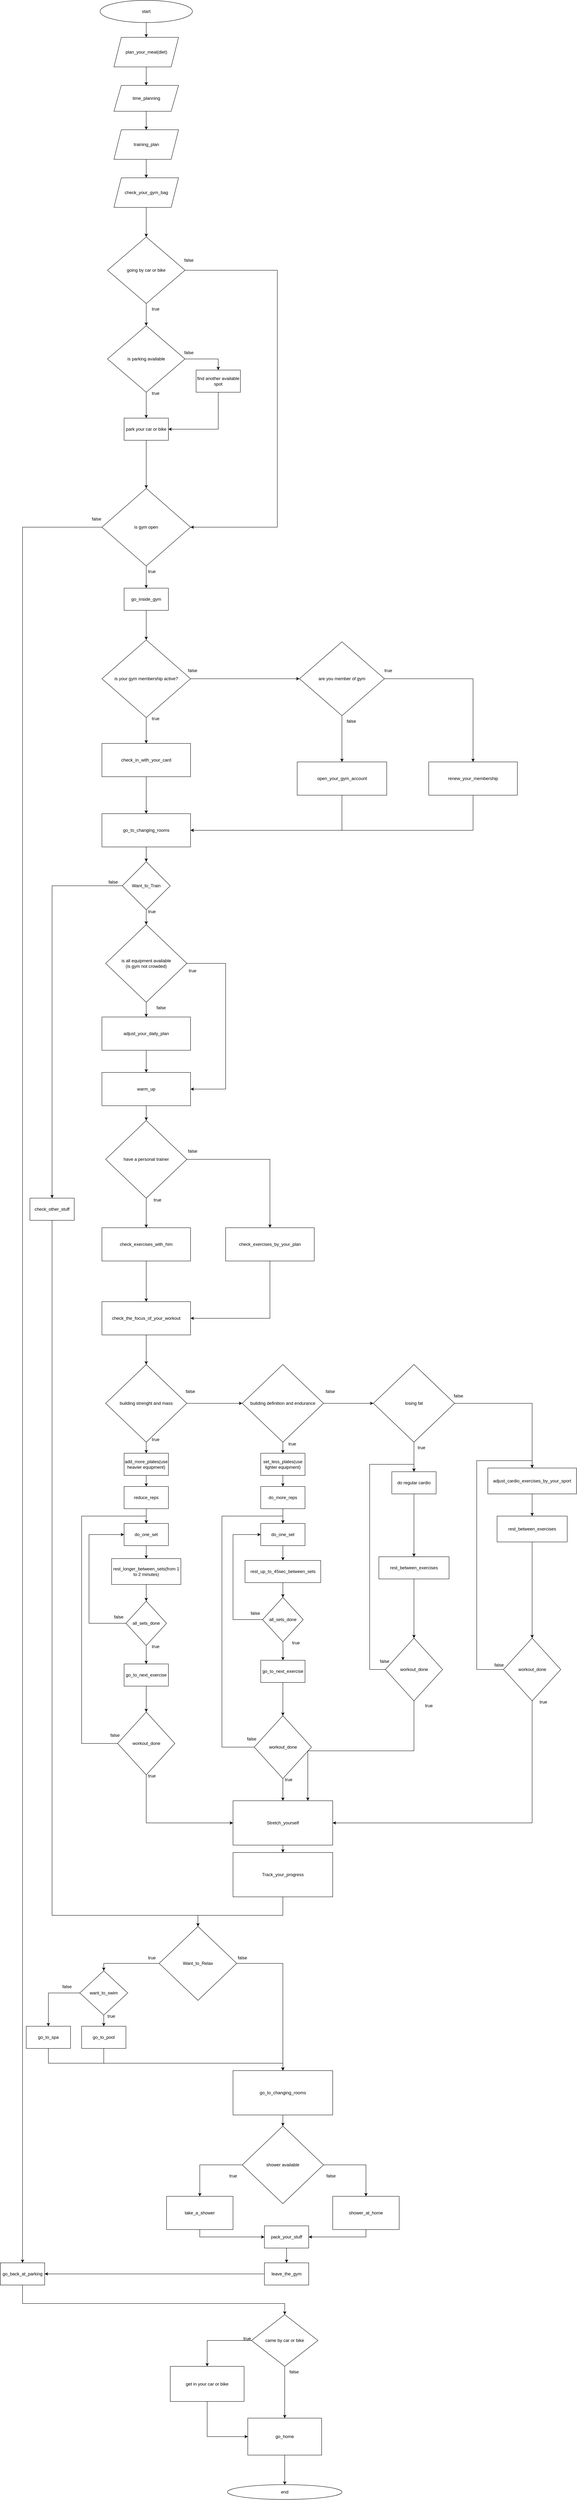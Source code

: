 <mxfile version="24.8.4">
  <diagram name="GymAlgorithm" id="iH_eiAmzJS05d1HTqWD9">
    <mxGraphModel dx="3035" dy="2665" grid="1" gridSize="10" guides="1" tooltips="1" connect="1" arrows="1" fold="1" page="1" pageScale="1" pageWidth="850" pageHeight="1100" math="0" shadow="0">
      <root>
        <mxCell id="0" />
        <mxCell id="1" parent="0" />
        <mxCell id="GHagOKjYUtkc3AqEy7cA-47" style="edgeStyle=orthogonalEdgeStyle;rounded=0;orthogonalLoop=1;jettySize=auto;html=1;exitX=0.5;exitY=1;exitDx=0;exitDy=0;entryX=0.5;entryY=0;entryDx=0;entryDy=0;" parent="1" source="GHagOKjYUtkc3AqEy7cA-1" target="GHagOKjYUtkc3AqEy7cA-21" edge="1">
          <mxGeometry relative="1" as="geometry" />
        </mxCell>
        <mxCell id="GHagOKjYUtkc3AqEy7cA-1" value="start" style="ellipse;whiteSpace=wrap;html=1;" parent="1" vertex="1">
          <mxGeometry x="330" y="-260" width="250" height="60" as="geometry" />
        </mxCell>
        <mxCell id="GHagOKjYUtkc3AqEy7cA-45" style="edgeStyle=orthogonalEdgeStyle;rounded=0;orthogonalLoop=1;jettySize=auto;html=1;exitX=0.5;exitY=1;exitDx=0;exitDy=0;entryX=0.5;entryY=0;entryDx=0;entryDy=0;" parent="1" source="GHagOKjYUtkc3AqEy7cA-2" target="GHagOKjYUtkc3AqEy7cA-4" edge="1">
          <mxGeometry relative="1" as="geometry" />
        </mxCell>
        <mxCell id="GHagOKjYUtkc3AqEy7cA-2" value="time_planning" style="shape=parallelogram;perimeter=parallelogramPerimeter;whiteSpace=wrap;html=1;fixedSize=1;" parent="1" vertex="1">
          <mxGeometry x="367.5" y="-30" width="175" height="70" as="geometry" />
        </mxCell>
        <mxCell id="GHagOKjYUtkc3AqEy7cA-44" style="edgeStyle=orthogonalEdgeStyle;rounded=0;orthogonalLoop=1;jettySize=auto;html=1;exitX=0.5;exitY=1;exitDx=0;exitDy=0;entryX=0.5;entryY=0;entryDx=0;entryDy=0;" parent="1" source="GHagOKjYUtkc3AqEy7cA-4" target="GHagOKjYUtkc3AqEy7cA-38" edge="1">
          <mxGeometry relative="1" as="geometry" />
        </mxCell>
        <mxCell id="GHagOKjYUtkc3AqEy7cA-4" value="training_plan" style="shape=parallelogram;perimeter=parallelogramPerimeter;whiteSpace=wrap;html=1;fixedSize=1;" parent="1" vertex="1">
          <mxGeometry x="367.5" y="90" width="175" height="80" as="geometry" />
        </mxCell>
        <mxCell id="GHagOKjYUtkc3AqEy7cA-10" style="edgeStyle=orthogonalEdgeStyle;rounded=0;orthogonalLoop=1;jettySize=auto;html=1;exitX=0.5;exitY=1;exitDx=0;exitDy=0;" parent="1" source="GHagOKjYUtkc3AqEy7cA-6" target="GHagOKjYUtkc3AqEy7cA-9" edge="1">
          <mxGeometry relative="1" as="geometry" />
        </mxCell>
        <mxCell id="8LZPmiog8IMTWN9O9_aV-22" style="edgeStyle=orthogonalEdgeStyle;rounded=0;orthogonalLoop=1;jettySize=auto;html=1;exitX=1;exitY=0.5;exitDx=0;exitDy=0;entryX=1;entryY=0.5;entryDx=0;entryDy=0;" edge="1" parent="1" source="GHagOKjYUtkc3AqEy7cA-6" target="GHagOKjYUtkc3AqEy7cA-48">
          <mxGeometry relative="1" as="geometry">
            <Array as="points">
              <mxPoint x="810" y="470" />
              <mxPoint x="810" y="1165" />
            </Array>
          </mxGeometry>
        </mxCell>
        <mxCell id="GHagOKjYUtkc3AqEy7cA-6" value="going by car or bike" style="rhombus;whiteSpace=wrap;html=1;" parent="1" vertex="1">
          <mxGeometry x="350" y="380" width="210" height="180" as="geometry" />
        </mxCell>
        <mxCell id="GHagOKjYUtkc3AqEy7cA-24" style="edgeStyle=orthogonalEdgeStyle;rounded=0;orthogonalLoop=1;jettySize=auto;html=1;exitX=1;exitY=0.5;exitDx=0;exitDy=0;entryX=0.5;entryY=0;entryDx=0;entryDy=0;" parent="1" source="GHagOKjYUtkc3AqEy7cA-9" target="GHagOKjYUtkc3AqEy7cA-13" edge="1">
          <mxGeometry relative="1" as="geometry" />
        </mxCell>
        <mxCell id="GHagOKjYUtkc3AqEy7cA-26" style="edgeStyle=orthogonalEdgeStyle;rounded=0;orthogonalLoop=1;jettySize=auto;html=1;exitX=0.5;exitY=1;exitDx=0;exitDy=0;entryX=0.5;entryY=0;entryDx=0;entryDy=0;" parent="1" source="GHagOKjYUtkc3AqEy7cA-9" target="GHagOKjYUtkc3AqEy7cA-12" edge="1">
          <mxGeometry relative="1" as="geometry" />
        </mxCell>
        <mxCell id="GHagOKjYUtkc3AqEy7cA-9" value="is parking available" style="rhombus;whiteSpace=wrap;html=1;" parent="1" vertex="1">
          <mxGeometry x="350" y="620" width="210" height="180" as="geometry" />
        </mxCell>
        <mxCell id="GHagOKjYUtkc3AqEy7cA-11" value="true" style="text;html=1;align=center;verticalAlign=middle;resizable=0;points=[];autosize=1;strokeColor=none;fillColor=none;" parent="1" vertex="1">
          <mxGeometry x="460" y="560" width="40" height="30" as="geometry" />
        </mxCell>
        <mxCell id="GHagOKjYUtkc3AqEy7cA-49" style="edgeStyle=orthogonalEdgeStyle;rounded=0;orthogonalLoop=1;jettySize=auto;html=1;exitX=0.5;exitY=1;exitDx=0;exitDy=0;entryX=0.5;entryY=0;entryDx=0;entryDy=0;" parent="1" source="GHagOKjYUtkc3AqEy7cA-12" target="GHagOKjYUtkc3AqEy7cA-48" edge="1">
          <mxGeometry relative="1" as="geometry" />
        </mxCell>
        <mxCell id="GHagOKjYUtkc3AqEy7cA-12" value="park your car or bike" style="rounded=0;whiteSpace=wrap;html=1;" parent="1" vertex="1">
          <mxGeometry x="395" y="870" width="120" height="60" as="geometry" />
        </mxCell>
        <mxCell id="GHagOKjYUtkc3AqEy7cA-27" style="edgeStyle=orthogonalEdgeStyle;rounded=0;orthogonalLoop=1;jettySize=auto;html=1;exitX=0.5;exitY=1;exitDx=0;exitDy=0;entryX=1;entryY=0.5;entryDx=0;entryDy=0;" parent="1" source="GHagOKjYUtkc3AqEy7cA-13" target="GHagOKjYUtkc3AqEy7cA-12" edge="1">
          <mxGeometry relative="1" as="geometry" />
        </mxCell>
        <mxCell id="GHagOKjYUtkc3AqEy7cA-13" value="find another available spot" style="rounded=0;whiteSpace=wrap;html=1;" parent="1" vertex="1">
          <mxGeometry x="590" y="740" width="120" height="60" as="geometry" />
        </mxCell>
        <mxCell id="GHagOKjYUtkc3AqEy7cA-20" value="false" style="text;html=1;align=center;verticalAlign=middle;resizable=0;points=[];autosize=1;strokeColor=none;fillColor=none;" parent="1" vertex="1">
          <mxGeometry x="545" y="428" width="50" height="30" as="geometry" />
        </mxCell>
        <mxCell id="GHagOKjYUtkc3AqEy7cA-46" style="edgeStyle=orthogonalEdgeStyle;rounded=0;orthogonalLoop=1;jettySize=auto;html=1;exitX=0.5;exitY=1;exitDx=0;exitDy=0;entryX=0.5;entryY=0;entryDx=0;entryDy=0;" parent="1" source="GHagOKjYUtkc3AqEy7cA-21" target="GHagOKjYUtkc3AqEy7cA-2" edge="1">
          <mxGeometry relative="1" as="geometry" />
        </mxCell>
        <mxCell id="GHagOKjYUtkc3AqEy7cA-21" value="plan_your_meal(diet)" style="shape=parallelogram;perimeter=parallelogramPerimeter;whiteSpace=wrap;html=1;fixedSize=1;" parent="1" vertex="1">
          <mxGeometry x="367.5" y="-160" width="175" height="80" as="geometry" />
        </mxCell>
        <mxCell id="GHagOKjYUtkc3AqEy7cA-28" value="true" style="text;html=1;align=center;verticalAlign=middle;resizable=0;points=[];autosize=1;strokeColor=none;fillColor=none;" parent="1" vertex="1">
          <mxGeometry x="460" y="788" width="40" height="30" as="geometry" />
        </mxCell>
        <mxCell id="GHagOKjYUtkc3AqEy7cA-29" value="false" style="text;html=1;align=center;verticalAlign=middle;resizable=0;points=[];autosize=1;strokeColor=none;fillColor=none;" parent="1" vertex="1">
          <mxGeometry x="545" y="678" width="50" height="30" as="geometry" />
        </mxCell>
        <mxCell id="GHagOKjYUtkc3AqEy7cA-43" style="edgeStyle=orthogonalEdgeStyle;rounded=0;orthogonalLoop=1;jettySize=auto;html=1;exitX=0.5;exitY=1;exitDx=0;exitDy=0;entryX=0.5;entryY=0;entryDx=0;entryDy=0;" parent="1" source="GHagOKjYUtkc3AqEy7cA-38" target="GHagOKjYUtkc3AqEy7cA-6" edge="1">
          <mxGeometry relative="1" as="geometry" />
        </mxCell>
        <mxCell id="GHagOKjYUtkc3AqEy7cA-38" value="check_your_gym_bag" style="shape=parallelogram;perimeter=parallelogramPerimeter;whiteSpace=wrap;html=1;fixedSize=1;" parent="1" vertex="1">
          <mxGeometry x="367.5" y="220" width="175" height="80" as="geometry" />
        </mxCell>
        <mxCell id="GHagOKjYUtkc3AqEy7cA-58" style="edgeStyle=orthogonalEdgeStyle;rounded=0;orthogonalLoop=1;jettySize=auto;html=1;exitX=0.5;exitY=1;exitDx=0;exitDy=0;entryX=0.5;entryY=0;entryDx=0;entryDy=0;" parent="1" source="GHagOKjYUtkc3AqEy7cA-48" target="GHagOKjYUtkc3AqEy7cA-57" edge="1">
          <mxGeometry relative="1" as="geometry" />
        </mxCell>
        <mxCell id="8LZPmiog8IMTWN9O9_aV-23" style="edgeStyle=orthogonalEdgeStyle;rounded=0;orthogonalLoop=1;jettySize=auto;html=1;exitX=0;exitY=0.5;exitDx=0;exitDy=0;entryX=0.5;entryY=0;entryDx=0;entryDy=0;" edge="1" parent="1" source="GHagOKjYUtkc3AqEy7cA-48" target="GHagOKjYUtkc3AqEy7cA-55">
          <mxGeometry relative="1" as="geometry">
            <Array as="points">
              <mxPoint x="120" y="1165" />
              <mxPoint x="120" y="5860" />
            </Array>
          </mxGeometry>
        </mxCell>
        <mxCell id="GHagOKjYUtkc3AqEy7cA-48" value="is gym open" style="rhombus;whiteSpace=wrap;html=1;" parent="1" vertex="1">
          <mxGeometry x="335" y="1060" width="240" height="210" as="geometry" />
        </mxCell>
        <mxCell id="8LZPmiog8IMTWN9O9_aV-24" style="edgeStyle=orthogonalEdgeStyle;rounded=0;orthogonalLoop=1;jettySize=auto;html=1;exitX=0.5;exitY=1;exitDx=0;exitDy=0;entryX=0.5;entryY=0;entryDx=0;entryDy=0;" edge="1" parent="1" source="GHagOKjYUtkc3AqEy7cA-55" target="8LZPmiog8IMTWN9O9_aV-1">
          <mxGeometry relative="1" as="geometry">
            <Array as="points">
              <mxPoint x="120" y="5970" />
              <mxPoint x="830" y="5970" />
            </Array>
          </mxGeometry>
        </mxCell>
        <mxCell id="GHagOKjYUtkc3AqEy7cA-55" value="go_back_at_parking" style="rounded=0;whiteSpace=wrap;html=1;" parent="1" vertex="1">
          <mxGeometry x="60" y="5860" width="120" height="60" as="geometry" />
        </mxCell>
        <mxCell id="GHagOKjYUtkc3AqEy7cA-61" style="edgeStyle=orthogonalEdgeStyle;rounded=0;orthogonalLoop=1;jettySize=auto;html=1;exitX=0.5;exitY=1;exitDx=0;exitDy=0;" parent="1" source="GHagOKjYUtkc3AqEy7cA-57" target="GHagOKjYUtkc3AqEy7cA-60" edge="1">
          <mxGeometry relative="1" as="geometry" />
        </mxCell>
        <mxCell id="GHagOKjYUtkc3AqEy7cA-57" value="go_inside_gym" style="rounded=0;whiteSpace=wrap;html=1;" parent="1" vertex="1">
          <mxGeometry x="395" y="1330" width="120" height="60" as="geometry" />
        </mxCell>
        <mxCell id="GHagOKjYUtkc3AqEy7cA-66" style="edgeStyle=orthogonalEdgeStyle;rounded=0;orthogonalLoop=1;jettySize=auto;html=1;exitX=0.5;exitY=1;exitDx=0;exitDy=0;" parent="1" source="GHagOKjYUtkc3AqEy7cA-60" target="GHagOKjYUtkc3AqEy7cA-62" edge="1">
          <mxGeometry relative="1" as="geometry" />
        </mxCell>
        <mxCell id="8LZPmiog8IMTWN9O9_aV-30" style="edgeStyle=orthogonalEdgeStyle;rounded=0;orthogonalLoop=1;jettySize=auto;html=1;exitX=1;exitY=0.5;exitDx=0;exitDy=0;" edge="1" parent="1" source="GHagOKjYUtkc3AqEy7cA-60" target="8LZPmiog8IMTWN9O9_aV-28">
          <mxGeometry relative="1" as="geometry" />
        </mxCell>
        <mxCell id="GHagOKjYUtkc3AqEy7cA-60" value="is your gym membership active?" style="rhombus;whiteSpace=wrap;html=1;" parent="1" vertex="1">
          <mxGeometry x="335" y="1470" width="240" height="210" as="geometry" />
        </mxCell>
        <mxCell id="GHagOKjYUtkc3AqEy7cA-70" style="edgeStyle=orthogonalEdgeStyle;rounded=0;orthogonalLoop=1;jettySize=auto;html=1;exitX=0.5;exitY=1;exitDx=0;exitDy=0;entryX=0.5;entryY=0;entryDx=0;entryDy=0;" parent="1" source="GHagOKjYUtkc3AqEy7cA-62" target="GHagOKjYUtkc3AqEy7cA-69" edge="1">
          <mxGeometry relative="1" as="geometry" />
        </mxCell>
        <mxCell id="GHagOKjYUtkc3AqEy7cA-62" value="check_in_with_your_card" style="rounded=0;whiteSpace=wrap;html=1;" parent="1" vertex="1">
          <mxGeometry x="335" y="1750" width="240" height="90" as="geometry" />
        </mxCell>
        <mxCell id="GHagOKjYUtkc3AqEy7cA-71" style="edgeStyle=orthogonalEdgeStyle;rounded=0;orthogonalLoop=1;jettySize=auto;html=1;exitX=0.5;exitY=1;exitDx=0;exitDy=0;entryX=1;entryY=0.5;entryDx=0;entryDy=0;" parent="1" source="GHagOKjYUtkc3AqEy7cA-64" target="GHagOKjYUtkc3AqEy7cA-69" edge="1">
          <mxGeometry relative="1" as="geometry" />
        </mxCell>
        <mxCell id="GHagOKjYUtkc3AqEy7cA-64" value="renew_your_membership" style="rounded=0;whiteSpace=wrap;html=1;" parent="1" vertex="1">
          <mxGeometry x="1220" y="1800" width="240" height="90" as="geometry" />
        </mxCell>
        <mxCell id="GHagOKjYUtkc3AqEy7cA-77" style="edgeStyle=orthogonalEdgeStyle;rounded=0;orthogonalLoop=1;jettySize=auto;html=1;exitX=0.5;exitY=1;exitDx=0;exitDy=0;entryX=0.5;entryY=0;entryDx=0;entryDy=0;" parent="1" source="GHagOKjYUtkc3AqEy7cA-67" target="GHagOKjYUtkc3AqEy7cA-74" edge="1">
          <mxGeometry relative="1" as="geometry" />
        </mxCell>
        <mxCell id="GHagOKjYUtkc3AqEy7cA-79" style="edgeStyle=orthogonalEdgeStyle;rounded=0;orthogonalLoop=1;jettySize=auto;html=1;exitX=1;exitY=0.5;exitDx=0;exitDy=0;entryX=1;entryY=0.5;entryDx=0;entryDy=0;" parent="1" source="GHagOKjYUtkc3AqEy7cA-67" target="GHagOKjYUtkc3AqEy7cA-76" edge="1">
          <mxGeometry relative="1" as="geometry">
            <Array as="points">
              <mxPoint x="670" y="2345" />
              <mxPoint x="670" y="2685" />
            </Array>
          </mxGeometry>
        </mxCell>
        <mxCell id="GHagOKjYUtkc3AqEy7cA-67" value="is all equipment available&lt;div&gt;(is gym not crowded)&lt;/div&gt;" style="rhombus;whiteSpace=wrap;html=1;" parent="1" vertex="1">
          <mxGeometry x="345" y="2240" width="220" height="210" as="geometry" />
        </mxCell>
        <mxCell id="8LZPmiog8IMTWN9O9_aV-41" style="edgeStyle=orthogonalEdgeStyle;rounded=0;orthogonalLoop=1;jettySize=auto;html=1;exitX=0.5;exitY=1;exitDx=0;exitDy=0;" edge="1" parent="1" source="GHagOKjYUtkc3AqEy7cA-69" target="8LZPmiog8IMTWN9O9_aV-38">
          <mxGeometry relative="1" as="geometry" />
        </mxCell>
        <mxCell id="GHagOKjYUtkc3AqEy7cA-69" value="go_to_changing_rooms" style="rounded=0;whiteSpace=wrap;html=1;" parent="1" vertex="1">
          <mxGeometry x="335" y="1940" width="240" height="90" as="geometry" />
        </mxCell>
        <mxCell id="GHagOKjYUtkc3AqEy7cA-78" style="edgeStyle=orthogonalEdgeStyle;rounded=0;orthogonalLoop=1;jettySize=auto;html=1;exitX=0.5;exitY=1;exitDx=0;exitDy=0;" parent="1" source="GHagOKjYUtkc3AqEy7cA-74" target="GHagOKjYUtkc3AqEy7cA-76" edge="1">
          <mxGeometry relative="1" as="geometry" />
        </mxCell>
        <mxCell id="GHagOKjYUtkc3AqEy7cA-74" value="adjust_your_daily_plan" style="rounded=0;whiteSpace=wrap;html=1;" parent="1" vertex="1">
          <mxGeometry x="335" y="2490" width="240" height="90" as="geometry" />
        </mxCell>
        <mxCell id="GHagOKjYUtkc3AqEy7cA-94" style="edgeStyle=orthogonalEdgeStyle;rounded=0;orthogonalLoop=1;jettySize=auto;html=1;exitX=0.5;exitY=1;exitDx=0;exitDy=0;entryX=0.5;entryY=0;entryDx=0;entryDy=0;" parent="1" source="GHagOKjYUtkc3AqEy7cA-76" target="GHagOKjYUtkc3AqEy7cA-87" edge="1">
          <mxGeometry relative="1" as="geometry" />
        </mxCell>
        <mxCell id="GHagOKjYUtkc3AqEy7cA-76" value="warm_up" style="rounded=0;whiteSpace=wrap;html=1;" parent="1" vertex="1">
          <mxGeometry x="335" y="2640" width="240" height="90" as="geometry" />
        </mxCell>
        <mxCell id="GHagOKjYUtkc3AqEy7cA-80" value="true" style="text;html=1;align=center;verticalAlign=middle;resizable=0;points=[];autosize=1;strokeColor=none;fillColor=none;" parent="1" vertex="1">
          <mxGeometry x="560" y="2350" width="40" height="30" as="geometry" />
        </mxCell>
        <mxCell id="GHagOKjYUtkc3AqEy7cA-81" value="false" style="text;html=1;align=center;verticalAlign=middle;resizable=0;points=[];autosize=1;strokeColor=none;fillColor=none;" parent="1" vertex="1">
          <mxGeometry x="470" y="2450" width="50" height="30" as="geometry" />
        </mxCell>
        <mxCell id="GHagOKjYUtkc3AqEy7cA-82" value="false" style="text;html=1;align=center;verticalAlign=middle;resizable=0;points=[];autosize=1;strokeColor=none;fillColor=none;" parent="1" vertex="1">
          <mxGeometry x="555" y="1538" width="50" height="30" as="geometry" />
        </mxCell>
        <mxCell id="GHagOKjYUtkc3AqEy7cA-83" value="true" style="text;html=1;align=center;verticalAlign=middle;resizable=0;points=[];autosize=1;strokeColor=none;fillColor=none;" parent="1" vertex="1">
          <mxGeometry x="460" y="1668" width="40" height="30" as="geometry" />
        </mxCell>
        <mxCell id="GHagOKjYUtkc3AqEy7cA-84" value="false" style="text;html=1;align=center;verticalAlign=middle;resizable=0;points=[];autosize=1;strokeColor=none;fillColor=none;" parent="1" vertex="1">
          <mxGeometry x="295" y="1128" width="50" height="30" as="geometry" />
        </mxCell>
        <mxCell id="GHagOKjYUtkc3AqEy7cA-85" value="true" style="text;html=1;align=center;verticalAlign=middle;resizable=0;points=[];autosize=1;strokeColor=none;fillColor=none;" parent="1" vertex="1">
          <mxGeometry x="450" y="1270" width="40" height="30" as="geometry" />
        </mxCell>
        <mxCell id="GHagOKjYUtkc3AqEy7cA-92" style="edgeStyle=orthogonalEdgeStyle;rounded=0;orthogonalLoop=1;jettySize=auto;html=1;exitX=1;exitY=0.5;exitDx=0;exitDy=0;entryX=0.5;entryY=0;entryDx=0;entryDy=0;" parent="1" source="GHagOKjYUtkc3AqEy7cA-87" target="GHagOKjYUtkc3AqEy7cA-91" edge="1">
          <mxGeometry relative="1" as="geometry" />
        </mxCell>
        <mxCell id="GHagOKjYUtkc3AqEy7cA-93" style="edgeStyle=orthogonalEdgeStyle;rounded=0;orthogonalLoop=1;jettySize=auto;html=1;exitX=0.5;exitY=1;exitDx=0;exitDy=0;entryX=0.5;entryY=0;entryDx=0;entryDy=0;" parent="1" source="GHagOKjYUtkc3AqEy7cA-87" target="GHagOKjYUtkc3AqEy7cA-89" edge="1">
          <mxGeometry relative="1" as="geometry" />
        </mxCell>
        <mxCell id="GHagOKjYUtkc3AqEy7cA-87" value="have a personal trainer" style="rhombus;whiteSpace=wrap;html=1;" parent="1" vertex="1">
          <mxGeometry x="345" y="2770" width="220" height="210" as="geometry" />
        </mxCell>
        <mxCell id="GHagOKjYUtkc3AqEy7cA-101" style="edgeStyle=orthogonalEdgeStyle;rounded=0;orthogonalLoop=1;jettySize=auto;html=1;exitX=0.5;exitY=1;exitDx=0;exitDy=0;entryX=0.5;entryY=0;entryDx=0;entryDy=0;" parent="1" source="GHagOKjYUtkc3AqEy7cA-89" target="GHagOKjYUtkc3AqEy7cA-99" edge="1">
          <mxGeometry relative="1" as="geometry" />
        </mxCell>
        <mxCell id="GHagOKjYUtkc3AqEy7cA-89" value="check_exercises_with_him" style="rounded=0;whiteSpace=wrap;html=1;" parent="1" vertex="1">
          <mxGeometry x="335" y="3060" width="240" height="90" as="geometry" />
        </mxCell>
        <mxCell id="GHagOKjYUtkc3AqEy7cA-102" style="edgeStyle=orthogonalEdgeStyle;rounded=0;orthogonalLoop=1;jettySize=auto;html=1;exitX=0.5;exitY=1;exitDx=0;exitDy=0;entryX=1;entryY=0.5;entryDx=0;entryDy=0;" parent="1" source="GHagOKjYUtkc3AqEy7cA-91" target="GHagOKjYUtkc3AqEy7cA-99" edge="1">
          <mxGeometry relative="1" as="geometry" />
        </mxCell>
        <mxCell id="GHagOKjYUtkc3AqEy7cA-91" value="check_exercises_by_your_plan" style="rounded=0;whiteSpace=wrap;html=1;" parent="1" vertex="1">
          <mxGeometry x="670" y="3060" width="240" height="90" as="geometry" />
        </mxCell>
        <mxCell id="GHagOKjYUtkc3AqEy7cA-130" style="edgeStyle=orthogonalEdgeStyle;rounded=0;orthogonalLoop=1;jettySize=auto;html=1;exitX=0.5;exitY=1;exitDx=0;exitDy=0;entryX=0.5;entryY=0;entryDx=0;entryDy=0;" parent="1" source="GHagOKjYUtkc3AqEy7cA-99" target="GHagOKjYUtkc3AqEy7cA-104" edge="1">
          <mxGeometry relative="1" as="geometry" />
        </mxCell>
        <mxCell id="GHagOKjYUtkc3AqEy7cA-99" value="check_the_focus_of_your_workout" style="rounded=0;whiteSpace=wrap;html=1;" parent="1" vertex="1">
          <mxGeometry x="335" y="3260" width="240" height="90" as="geometry" />
        </mxCell>
        <mxCell id="GHagOKjYUtkc3AqEy7cA-131" style="edgeStyle=orthogonalEdgeStyle;rounded=0;orthogonalLoop=1;jettySize=auto;html=1;exitX=1;exitY=0.5;exitDx=0;exitDy=0;" parent="1" source="GHagOKjYUtkc3AqEy7cA-104" target="GHagOKjYUtkc3AqEy7cA-108" edge="1">
          <mxGeometry relative="1" as="geometry" />
        </mxCell>
        <mxCell id="GHagOKjYUtkc3AqEy7cA-183" style="edgeStyle=orthogonalEdgeStyle;rounded=0;orthogonalLoop=1;jettySize=auto;html=1;exitX=0.5;exitY=1;exitDx=0;exitDy=0;entryX=0.5;entryY=0;entryDx=0;entryDy=0;" parent="1" source="GHagOKjYUtkc3AqEy7cA-104" target="GHagOKjYUtkc3AqEy7cA-105" edge="1">
          <mxGeometry relative="1" as="geometry" />
        </mxCell>
        <mxCell id="GHagOKjYUtkc3AqEy7cA-104" value="building strenght and mass" style="rhombus;whiteSpace=wrap;html=1;" parent="1" vertex="1">
          <mxGeometry x="345" y="3430" width="220" height="210" as="geometry" />
        </mxCell>
        <mxCell id="GHagOKjYUtkc3AqEy7cA-141" style="edgeStyle=orthogonalEdgeStyle;rounded=0;orthogonalLoop=1;jettySize=auto;html=1;exitX=0.5;exitY=1;exitDx=0;exitDy=0;entryX=0.5;entryY=0;entryDx=0;entryDy=0;" parent="1" source="GHagOKjYUtkc3AqEy7cA-105" target="GHagOKjYUtkc3AqEy7cA-106" edge="1">
          <mxGeometry relative="1" as="geometry" />
        </mxCell>
        <mxCell id="GHagOKjYUtkc3AqEy7cA-105" value="add_more_plates(use heavier equipment)" style="rounded=0;whiteSpace=wrap;html=1;" parent="1" vertex="1">
          <mxGeometry x="395" y="3670" width="120" height="60" as="geometry" />
        </mxCell>
        <mxCell id="GHagOKjYUtkc3AqEy7cA-140" style="edgeStyle=orthogonalEdgeStyle;rounded=0;orthogonalLoop=1;jettySize=auto;html=1;exitX=0.5;exitY=1;exitDx=0;exitDy=0;entryX=0.5;entryY=0;entryDx=0;entryDy=0;" parent="1" source="GHagOKjYUtkc3AqEy7cA-106" target="GHagOKjYUtkc3AqEy7cA-119" edge="1">
          <mxGeometry relative="1" as="geometry" />
        </mxCell>
        <mxCell id="GHagOKjYUtkc3AqEy7cA-106" value="reduce_reps" style="rounded=0;whiteSpace=wrap;html=1;" parent="1" vertex="1">
          <mxGeometry x="395" y="3760" width="120" height="60" as="geometry" />
        </mxCell>
        <mxCell id="GHagOKjYUtkc3AqEy7cA-127" style="edgeStyle=orthogonalEdgeStyle;rounded=0;orthogonalLoop=1;jettySize=auto;html=1;exitX=1;exitY=0.5;exitDx=0;exitDy=0;entryX=0;entryY=0.5;entryDx=0;entryDy=0;" parent="1" source="GHagOKjYUtkc3AqEy7cA-108" target="GHagOKjYUtkc3AqEy7cA-117" edge="1">
          <mxGeometry relative="1" as="geometry" />
        </mxCell>
        <mxCell id="GHagOKjYUtkc3AqEy7cA-182" style="edgeStyle=orthogonalEdgeStyle;rounded=0;orthogonalLoop=1;jettySize=auto;html=1;exitX=0.5;exitY=1;exitDx=0;exitDy=0;entryX=0.5;entryY=0;entryDx=0;entryDy=0;" parent="1" source="GHagOKjYUtkc3AqEy7cA-108" target="GHagOKjYUtkc3AqEy7cA-110" edge="1">
          <mxGeometry relative="1" as="geometry" />
        </mxCell>
        <mxCell id="GHagOKjYUtkc3AqEy7cA-108" value="building definition and endurance" style="rhombus;whiteSpace=wrap;html=1;" parent="1" vertex="1">
          <mxGeometry x="715" y="3430" width="220" height="210" as="geometry" />
        </mxCell>
        <mxCell id="GHagOKjYUtkc3AqEy7cA-147" style="edgeStyle=orthogonalEdgeStyle;rounded=0;orthogonalLoop=1;jettySize=auto;html=1;exitX=0.5;exitY=1;exitDx=0;exitDy=0;entryX=0.5;entryY=0;entryDx=0;entryDy=0;" parent="1" source="GHagOKjYUtkc3AqEy7cA-110" target="GHagOKjYUtkc3AqEy7cA-111" edge="1">
          <mxGeometry relative="1" as="geometry" />
        </mxCell>
        <mxCell id="GHagOKjYUtkc3AqEy7cA-110" value="set_less_plates(use lighter equipment)" style="rounded=0;whiteSpace=wrap;html=1;" parent="1" vertex="1">
          <mxGeometry x="765" y="3670" width="120" height="60" as="geometry" />
        </mxCell>
        <mxCell id="GHagOKjYUtkc3AqEy7cA-148" style="edgeStyle=orthogonalEdgeStyle;rounded=0;orthogonalLoop=1;jettySize=auto;html=1;exitX=0.5;exitY=1;exitDx=0;exitDy=0;entryX=0.5;entryY=0;entryDx=0;entryDy=0;" parent="1" source="GHagOKjYUtkc3AqEy7cA-111" target="GHagOKjYUtkc3AqEy7cA-122" edge="1">
          <mxGeometry relative="1" as="geometry" />
        </mxCell>
        <mxCell id="GHagOKjYUtkc3AqEy7cA-111" value="do_more_reps" style="rounded=0;whiteSpace=wrap;html=1;" parent="1" vertex="1">
          <mxGeometry x="765" y="3760" width="120" height="60" as="geometry" />
        </mxCell>
        <mxCell id="GHagOKjYUtkc3AqEy7cA-139" style="edgeStyle=orthogonalEdgeStyle;rounded=0;orthogonalLoop=1;jettySize=auto;html=1;exitX=0.5;exitY=1;exitDx=0;exitDy=0;entryX=0.5;entryY=0;entryDx=0;entryDy=0;" parent="1" source="GHagOKjYUtkc3AqEy7cA-112" target="GHagOKjYUtkc3AqEy7cA-123" edge="1">
          <mxGeometry relative="1" as="geometry" />
        </mxCell>
        <mxCell id="GHagOKjYUtkc3AqEy7cA-112" value="rest_longer_between_sets(from 1 to 2 minutes)" style="rounded=0;whiteSpace=wrap;html=1;" parent="1" vertex="1">
          <mxGeometry x="361.25" y="3955" width="187.5" height="70" as="geometry" />
        </mxCell>
        <mxCell id="GHagOKjYUtkc3AqEy7cA-150" style="edgeStyle=orthogonalEdgeStyle;rounded=0;orthogonalLoop=1;jettySize=auto;html=1;exitX=0.5;exitY=1;exitDx=0;exitDy=0;entryX=0.5;entryY=0;entryDx=0;entryDy=0;" parent="1" source="GHagOKjYUtkc3AqEy7cA-113" target="GHagOKjYUtkc3AqEy7cA-146" edge="1">
          <mxGeometry relative="1" as="geometry" />
        </mxCell>
        <mxCell id="GHagOKjYUtkc3AqEy7cA-113" value="rest_up_to_45sec_between_sets" style="rounded=0;whiteSpace=wrap;html=1;" parent="1" vertex="1">
          <mxGeometry x="722.5" y="3960" width="205" height="60" as="geometry" />
        </mxCell>
        <mxCell id="GHagOKjYUtkc3AqEy7cA-125" style="edgeStyle=orthogonalEdgeStyle;rounded=0;orthogonalLoop=1;jettySize=auto;html=1;exitX=1;exitY=0.5;exitDx=0;exitDy=0;entryX=0.5;entryY=0;entryDx=0;entryDy=0;" parent="1" source="GHagOKjYUtkc3AqEy7cA-117" target="GHagOKjYUtkc3AqEy7cA-121" edge="1">
          <mxGeometry relative="1" as="geometry" />
        </mxCell>
        <mxCell id="GHagOKjYUtkc3AqEy7cA-126" style="edgeStyle=orthogonalEdgeStyle;rounded=0;orthogonalLoop=1;jettySize=auto;html=1;exitX=0.5;exitY=1;exitDx=0;exitDy=0;entryX=0.5;entryY=0;entryDx=0;entryDy=0;" parent="1" source="GHagOKjYUtkc3AqEy7cA-117" target="GHagOKjYUtkc3AqEy7cA-118" edge="1">
          <mxGeometry relative="1" as="geometry" />
        </mxCell>
        <mxCell id="GHagOKjYUtkc3AqEy7cA-117" value="losing fat" style="rhombus;whiteSpace=wrap;html=1;" parent="1" vertex="1">
          <mxGeometry x="1070" y="3430" width="220" height="210" as="geometry" />
        </mxCell>
        <mxCell id="GHagOKjYUtkc3AqEy7cA-156" style="edgeStyle=orthogonalEdgeStyle;rounded=0;orthogonalLoop=1;jettySize=auto;html=1;exitX=0.5;exitY=1;exitDx=0;exitDy=0;entryX=0.5;entryY=0;entryDx=0;entryDy=0;" parent="1" source="GHagOKjYUtkc3AqEy7cA-118" target="GHagOKjYUtkc3AqEy7cA-128" edge="1">
          <mxGeometry relative="1" as="geometry" />
        </mxCell>
        <mxCell id="GHagOKjYUtkc3AqEy7cA-118" value="do regular cardio" style="rounded=0;whiteSpace=wrap;html=1;" parent="1" vertex="1">
          <mxGeometry x="1120" y="3720" width="120" height="60" as="geometry" />
        </mxCell>
        <mxCell id="GHagOKjYUtkc3AqEy7cA-138" style="edgeStyle=orthogonalEdgeStyle;rounded=0;orthogonalLoop=1;jettySize=auto;html=1;exitX=0.5;exitY=1;exitDx=0;exitDy=0;entryX=0.5;entryY=0;entryDx=0;entryDy=0;" parent="1" source="GHagOKjYUtkc3AqEy7cA-119" target="GHagOKjYUtkc3AqEy7cA-112" edge="1">
          <mxGeometry relative="1" as="geometry" />
        </mxCell>
        <mxCell id="GHagOKjYUtkc3AqEy7cA-119" value="do_one_set" style="rounded=0;whiteSpace=wrap;html=1;" parent="1" vertex="1">
          <mxGeometry x="395" y="3860" width="120" height="60" as="geometry" />
        </mxCell>
        <mxCell id="GHagOKjYUtkc3AqEy7cA-154" style="edgeStyle=orthogonalEdgeStyle;rounded=0;orthogonalLoop=1;jettySize=auto;html=1;exitX=0.5;exitY=1;exitDx=0;exitDy=0;entryX=0.5;entryY=0;entryDx=0;entryDy=0;" parent="1" source="GHagOKjYUtkc3AqEy7cA-121" target="GHagOKjYUtkc3AqEy7cA-129" edge="1">
          <mxGeometry relative="1" as="geometry" />
        </mxCell>
        <mxCell id="GHagOKjYUtkc3AqEy7cA-121" value="adjust_cardio_exercises_by_your_sport" style="rounded=0;whiteSpace=wrap;html=1;" parent="1" vertex="1">
          <mxGeometry x="1380" y="3710" width="240" height="70" as="geometry" />
        </mxCell>
        <mxCell id="GHagOKjYUtkc3AqEy7cA-149" style="edgeStyle=orthogonalEdgeStyle;rounded=0;orthogonalLoop=1;jettySize=auto;html=1;exitX=0.5;exitY=1;exitDx=0;exitDy=0;entryX=0.5;entryY=0;entryDx=0;entryDy=0;" parent="1" source="GHagOKjYUtkc3AqEy7cA-122" target="GHagOKjYUtkc3AqEy7cA-113" edge="1">
          <mxGeometry relative="1" as="geometry" />
        </mxCell>
        <mxCell id="GHagOKjYUtkc3AqEy7cA-122" value="do_one_set" style="rounded=0;whiteSpace=wrap;html=1;" parent="1" vertex="1">
          <mxGeometry x="765" y="3860" width="120" height="60" as="geometry" />
        </mxCell>
        <mxCell id="GHagOKjYUtkc3AqEy7cA-132" style="edgeStyle=orthogonalEdgeStyle;rounded=0;orthogonalLoop=1;jettySize=auto;html=1;exitX=0;exitY=0.5;exitDx=0;exitDy=0;entryX=0;entryY=0.5;entryDx=0;entryDy=0;" parent="1" source="GHagOKjYUtkc3AqEy7cA-123" target="GHagOKjYUtkc3AqEy7cA-119" edge="1">
          <mxGeometry relative="1" as="geometry">
            <Array as="points">
              <mxPoint x="300" y="4130" />
              <mxPoint x="300" y="3890" />
            </Array>
          </mxGeometry>
        </mxCell>
        <mxCell id="GHagOKjYUtkc3AqEy7cA-134" style="edgeStyle=orthogonalEdgeStyle;rounded=0;orthogonalLoop=1;jettySize=auto;html=1;exitX=0.5;exitY=1;exitDx=0;exitDy=0;entryX=0.5;entryY=0;entryDx=0;entryDy=0;" parent="1" source="GHagOKjYUtkc3AqEy7cA-123" target="GHagOKjYUtkc3AqEy7cA-133" edge="1">
          <mxGeometry relative="1" as="geometry" />
        </mxCell>
        <mxCell id="GHagOKjYUtkc3AqEy7cA-123" value="all_sets_done" style="rhombus;whiteSpace=wrap;html=1;" parent="1" vertex="1">
          <mxGeometry x="400" y="4070" width="110" height="120" as="geometry" />
        </mxCell>
        <mxCell id="GHagOKjYUtkc3AqEy7cA-160" style="edgeStyle=orthogonalEdgeStyle;rounded=0;orthogonalLoop=1;jettySize=auto;html=1;exitX=0.5;exitY=1;exitDx=0;exitDy=0;entryX=0.5;entryY=0;entryDx=0;entryDy=0;" parent="1" source="GHagOKjYUtkc3AqEy7cA-128" target="GHagOKjYUtkc3AqEy7cA-159" edge="1">
          <mxGeometry relative="1" as="geometry" />
        </mxCell>
        <mxCell id="GHagOKjYUtkc3AqEy7cA-128" value="rest_between_exercises" style="rounded=0;whiteSpace=wrap;html=1;" parent="1" vertex="1">
          <mxGeometry x="1085" y="3950" width="190" height="60" as="geometry" />
        </mxCell>
        <mxCell id="GHagOKjYUtkc3AqEy7cA-166" style="edgeStyle=orthogonalEdgeStyle;rounded=0;orthogonalLoop=1;jettySize=auto;html=1;exitX=0.5;exitY=1;exitDx=0;exitDy=0;entryX=0.5;entryY=0;entryDx=0;entryDy=0;" parent="1" source="GHagOKjYUtkc3AqEy7cA-129" target="GHagOKjYUtkc3AqEy7cA-163" edge="1">
          <mxGeometry relative="1" as="geometry" />
        </mxCell>
        <mxCell id="GHagOKjYUtkc3AqEy7cA-129" value="rest_between_exercises" style="rounded=0;whiteSpace=wrap;html=1;" parent="1" vertex="1">
          <mxGeometry x="1405" y="3840" width="190" height="70" as="geometry" />
        </mxCell>
        <mxCell id="GHagOKjYUtkc3AqEy7cA-136" style="edgeStyle=orthogonalEdgeStyle;rounded=0;orthogonalLoop=1;jettySize=auto;html=1;exitX=0.5;exitY=1;exitDx=0;exitDy=0;entryX=0.5;entryY=0;entryDx=0;entryDy=0;" parent="1" source="GHagOKjYUtkc3AqEy7cA-133" target="GHagOKjYUtkc3AqEy7cA-135" edge="1">
          <mxGeometry relative="1" as="geometry" />
        </mxCell>
        <mxCell id="GHagOKjYUtkc3AqEy7cA-133" value="go_to_next_exercise" style="rounded=0;whiteSpace=wrap;html=1;" parent="1" vertex="1">
          <mxGeometry x="395" y="4240" width="120" height="60" as="geometry" />
        </mxCell>
        <mxCell id="GHagOKjYUtkc3AqEy7cA-137" style="edgeStyle=orthogonalEdgeStyle;rounded=0;orthogonalLoop=1;jettySize=auto;html=1;exitX=0;exitY=0.5;exitDx=0;exitDy=0;entryX=0.5;entryY=0;entryDx=0;entryDy=0;" parent="1" source="GHagOKjYUtkc3AqEy7cA-135" target="GHagOKjYUtkc3AqEy7cA-119" edge="1">
          <mxGeometry relative="1" as="geometry">
            <Array as="points">
              <mxPoint x="280" y="4455" />
              <mxPoint x="280" y="3840" />
              <mxPoint x="455" y="3840" />
            </Array>
          </mxGeometry>
        </mxCell>
        <mxCell id="GHagOKjYUtkc3AqEy7cA-167" style="edgeStyle=orthogonalEdgeStyle;rounded=0;orthogonalLoop=1;jettySize=auto;html=1;exitX=0.5;exitY=1;exitDx=0;exitDy=0;entryX=0;entryY=0.5;entryDx=0;entryDy=0;" parent="1" source="GHagOKjYUtkc3AqEy7cA-135" target="GHagOKjYUtkc3AqEy7cA-165" edge="1">
          <mxGeometry relative="1" as="geometry" />
        </mxCell>
        <mxCell id="GHagOKjYUtkc3AqEy7cA-135" value="workout_done" style="rhombus;whiteSpace=wrap;html=1;" parent="1" vertex="1">
          <mxGeometry x="377.5" y="4370" width="155" height="170" as="geometry" />
        </mxCell>
        <mxCell id="GHagOKjYUtkc3AqEy7cA-142" style="edgeStyle=orthogonalEdgeStyle;rounded=0;orthogonalLoop=1;jettySize=auto;html=1;exitX=0.5;exitY=1;exitDx=0;exitDy=0;entryX=0.5;entryY=0;entryDx=0;entryDy=0;" parent="1" target="GHagOKjYUtkc3AqEy7cA-144" edge="1">
          <mxGeometry relative="1" as="geometry">
            <mxPoint x="825" y="4180" as="sourcePoint" />
          </mxGeometry>
        </mxCell>
        <mxCell id="GHagOKjYUtkc3AqEy7cA-143" style="edgeStyle=orthogonalEdgeStyle;rounded=0;orthogonalLoop=1;jettySize=auto;html=1;exitX=0.5;exitY=1;exitDx=0;exitDy=0;entryX=0.5;entryY=0;entryDx=0;entryDy=0;" parent="1" source="GHagOKjYUtkc3AqEy7cA-144" target="GHagOKjYUtkc3AqEy7cA-145" edge="1">
          <mxGeometry relative="1" as="geometry" />
        </mxCell>
        <mxCell id="GHagOKjYUtkc3AqEy7cA-144" value="go_to_next_exercise" style="rounded=0;whiteSpace=wrap;html=1;" parent="1" vertex="1">
          <mxGeometry x="765" y="4230" width="120" height="60" as="geometry" />
        </mxCell>
        <mxCell id="GHagOKjYUtkc3AqEy7cA-153" style="edgeStyle=orthogonalEdgeStyle;rounded=0;orthogonalLoop=1;jettySize=auto;html=1;exitX=0;exitY=0.5;exitDx=0;exitDy=0;entryX=0.5;entryY=0;entryDx=0;entryDy=0;" parent="1" source="GHagOKjYUtkc3AqEy7cA-145" target="GHagOKjYUtkc3AqEy7cA-122" edge="1">
          <mxGeometry relative="1" as="geometry">
            <Array as="points">
              <mxPoint x="660" y="4465" />
              <mxPoint x="660" y="3840" />
              <mxPoint x="825" y="3840" />
            </Array>
          </mxGeometry>
        </mxCell>
        <mxCell id="GHagOKjYUtkc3AqEy7cA-168" style="edgeStyle=orthogonalEdgeStyle;rounded=0;orthogonalLoop=1;jettySize=auto;html=1;exitX=0.5;exitY=1;exitDx=0;exitDy=0;entryX=0.5;entryY=0;entryDx=0;entryDy=0;" parent="1" source="GHagOKjYUtkc3AqEy7cA-145" target="GHagOKjYUtkc3AqEy7cA-165" edge="1">
          <mxGeometry relative="1" as="geometry" />
        </mxCell>
        <mxCell id="GHagOKjYUtkc3AqEy7cA-145" value="workout_done" style="rhombus;whiteSpace=wrap;html=1;" parent="1" vertex="1">
          <mxGeometry x="747.5" y="4380" width="155" height="170" as="geometry" />
        </mxCell>
        <mxCell id="GHagOKjYUtkc3AqEy7cA-152" style="edgeStyle=orthogonalEdgeStyle;rounded=0;orthogonalLoop=1;jettySize=auto;html=1;exitX=0;exitY=0.5;exitDx=0;exitDy=0;entryX=0;entryY=0.5;entryDx=0;entryDy=0;" parent="1" source="GHagOKjYUtkc3AqEy7cA-146" target="GHagOKjYUtkc3AqEy7cA-122" edge="1">
          <mxGeometry relative="1" as="geometry">
            <Array as="points">
              <mxPoint x="690" y="4120" />
              <mxPoint x="690" y="3890" />
            </Array>
          </mxGeometry>
        </mxCell>
        <mxCell id="GHagOKjYUtkc3AqEy7cA-146" value="all_sets_done" style="rhombus;whiteSpace=wrap;html=1;" parent="1" vertex="1">
          <mxGeometry x="770" y="4060" width="110" height="120" as="geometry" />
        </mxCell>
        <mxCell id="GHagOKjYUtkc3AqEy7cA-162" style="edgeStyle=orthogonalEdgeStyle;rounded=0;orthogonalLoop=1;jettySize=auto;html=1;exitX=0;exitY=0.5;exitDx=0;exitDy=0;entryX=0.5;entryY=0;entryDx=0;entryDy=0;" parent="1" source="GHagOKjYUtkc3AqEy7cA-159" target="GHagOKjYUtkc3AqEy7cA-118" edge="1">
          <mxGeometry relative="1" as="geometry">
            <Array as="points">
              <mxPoint x="1060" y="4255" />
              <mxPoint x="1060" y="3700" />
              <mxPoint x="1180" y="3700" />
            </Array>
          </mxGeometry>
        </mxCell>
        <mxCell id="GHagOKjYUtkc3AqEy7cA-169" style="edgeStyle=orthogonalEdgeStyle;rounded=0;orthogonalLoop=1;jettySize=auto;html=1;exitX=0.5;exitY=1;exitDx=0;exitDy=0;entryX=0.75;entryY=0;entryDx=0;entryDy=0;" parent="1" source="GHagOKjYUtkc3AqEy7cA-159" target="GHagOKjYUtkc3AqEy7cA-165" edge="1">
          <mxGeometry relative="1" as="geometry" />
        </mxCell>
        <mxCell id="GHagOKjYUtkc3AqEy7cA-159" value="workout_done" style="rhombus;whiteSpace=wrap;html=1;" parent="1" vertex="1">
          <mxGeometry x="1102.5" y="4170" width="155" height="170" as="geometry" />
        </mxCell>
        <mxCell id="GHagOKjYUtkc3AqEy7cA-164" style="edgeStyle=orthogonalEdgeStyle;rounded=0;orthogonalLoop=1;jettySize=auto;html=1;exitX=0;exitY=0.5;exitDx=0;exitDy=0;entryX=0.5;entryY=0;entryDx=0;entryDy=0;" parent="1" source="GHagOKjYUtkc3AqEy7cA-163" target="GHagOKjYUtkc3AqEy7cA-121" edge="1">
          <mxGeometry relative="1" as="geometry">
            <Array as="points">
              <mxPoint x="1350" y="4255" />
              <mxPoint x="1350" y="3690" />
              <mxPoint x="1500" y="3690" />
            </Array>
          </mxGeometry>
        </mxCell>
        <mxCell id="GHagOKjYUtkc3AqEy7cA-170" style="edgeStyle=orthogonalEdgeStyle;rounded=0;orthogonalLoop=1;jettySize=auto;html=1;exitX=0.5;exitY=1;exitDx=0;exitDy=0;entryX=1;entryY=0.5;entryDx=0;entryDy=0;" parent="1" source="GHagOKjYUtkc3AqEy7cA-163" target="GHagOKjYUtkc3AqEy7cA-165" edge="1">
          <mxGeometry relative="1" as="geometry" />
        </mxCell>
        <mxCell id="GHagOKjYUtkc3AqEy7cA-163" value="workout_done" style="rhombus;whiteSpace=wrap;html=1;" parent="1" vertex="1">
          <mxGeometry x="1422.5" y="4170" width="155" height="170" as="geometry" />
        </mxCell>
        <mxCell id="GHagOKjYUtkc3AqEy7cA-185" style="edgeStyle=orthogonalEdgeStyle;rounded=0;orthogonalLoop=1;jettySize=auto;html=1;exitX=0.5;exitY=1;exitDx=0;exitDy=0;entryX=0.5;entryY=0;entryDx=0;entryDy=0;" parent="1" source="GHagOKjYUtkc3AqEy7cA-165" target="GHagOKjYUtkc3AqEy7cA-184" edge="1">
          <mxGeometry relative="1" as="geometry" />
        </mxCell>
        <mxCell id="GHagOKjYUtkc3AqEy7cA-165" value="Stretch_yourself" style="rounded=0;whiteSpace=wrap;html=1;" parent="1" vertex="1">
          <mxGeometry x="690" y="4610" width="270" height="120" as="geometry" />
        </mxCell>
        <mxCell id="GHagOKjYUtkc3AqEy7cA-187" style="edgeStyle=orthogonalEdgeStyle;rounded=0;orthogonalLoop=1;jettySize=auto;html=1;exitX=0.5;exitY=1;exitDx=0;exitDy=0;entryX=0.5;entryY=0;entryDx=0;entryDy=0;" parent="1" source="GHagOKjYUtkc3AqEy7cA-173" target="GHagOKjYUtkc3AqEy7cA-174" edge="1">
          <mxGeometry relative="1" as="geometry" />
        </mxCell>
        <mxCell id="GHagOKjYUtkc3AqEy7cA-173" value="go_to_changing_rooms" style="rounded=0;whiteSpace=wrap;html=1;" parent="1" vertex="1">
          <mxGeometry x="690" y="5340" width="270" height="120" as="geometry" />
        </mxCell>
        <mxCell id="GHagOKjYUtkc3AqEy7cA-188" style="edgeStyle=orthogonalEdgeStyle;rounded=0;orthogonalLoop=1;jettySize=auto;html=1;exitX=0;exitY=0.5;exitDx=0;exitDy=0;entryX=0.5;entryY=0;entryDx=0;entryDy=0;" parent="1" source="GHagOKjYUtkc3AqEy7cA-174" target="GHagOKjYUtkc3AqEy7cA-175" edge="1">
          <mxGeometry relative="1" as="geometry" />
        </mxCell>
        <mxCell id="GHagOKjYUtkc3AqEy7cA-189" style="edgeStyle=orthogonalEdgeStyle;rounded=0;orthogonalLoop=1;jettySize=auto;html=1;exitX=1;exitY=0.5;exitDx=0;exitDy=0;entryX=0.5;entryY=0;entryDx=0;entryDy=0;" parent="1" source="GHagOKjYUtkc3AqEy7cA-174" target="GHagOKjYUtkc3AqEy7cA-176" edge="1">
          <mxGeometry relative="1" as="geometry" />
        </mxCell>
        <mxCell id="GHagOKjYUtkc3AqEy7cA-174" value="shower available" style="rhombus;whiteSpace=wrap;html=1;" parent="1" vertex="1">
          <mxGeometry x="715" y="5490" width="220" height="210" as="geometry" />
        </mxCell>
        <mxCell id="GHagOKjYUtkc3AqEy7cA-191" style="edgeStyle=orthogonalEdgeStyle;rounded=0;orthogonalLoop=1;jettySize=auto;html=1;exitX=0.5;exitY=1;exitDx=0;exitDy=0;entryX=0;entryY=0.5;entryDx=0;entryDy=0;" parent="1" source="GHagOKjYUtkc3AqEy7cA-175" target="GHagOKjYUtkc3AqEy7cA-177" edge="1">
          <mxGeometry relative="1" as="geometry" />
        </mxCell>
        <mxCell id="GHagOKjYUtkc3AqEy7cA-175" value="take_a_shower" style="rounded=0;whiteSpace=wrap;html=1;" parent="1" vertex="1">
          <mxGeometry x="510" y="5680" width="180" height="90" as="geometry" />
        </mxCell>
        <mxCell id="GHagOKjYUtkc3AqEy7cA-190" style="edgeStyle=orthogonalEdgeStyle;rounded=0;orthogonalLoop=1;jettySize=auto;html=1;exitX=0.5;exitY=1;exitDx=0;exitDy=0;entryX=1;entryY=0.5;entryDx=0;entryDy=0;" parent="1" source="GHagOKjYUtkc3AqEy7cA-176" target="GHagOKjYUtkc3AqEy7cA-177" edge="1">
          <mxGeometry relative="1" as="geometry" />
        </mxCell>
        <mxCell id="GHagOKjYUtkc3AqEy7cA-176" value="shower_at_home" style="rounded=0;whiteSpace=wrap;html=1;" parent="1" vertex="1">
          <mxGeometry x="960" y="5680" width="180" height="90" as="geometry" />
        </mxCell>
        <mxCell id="GHagOKjYUtkc3AqEy7cA-194" style="edgeStyle=orthogonalEdgeStyle;rounded=0;orthogonalLoop=1;jettySize=auto;html=1;exitX=0.5;exitY=1;exitDx=0;exitDy=0;entryX=0.5;entryY=0;entryDx=0;entryDy=0;" parent="1" source="GHagOKjYUtkc3AqEy7cA-177" target="GHagOKjYUtkc3AqEy7cA-192" edge="1">
          <mxGeometry relative="1" as="geometry" />
        </mxCell>
        <mxCell id="GHagOKjYUtkc3AqEy7cA-177" value="pack_your_stuff" style="rounded=0;whiteSpace=wrap;html=1;" parent="1" vertex="1">
          <mxGeometry x="775" y="5760" width="120" height="60" as="geometry" />
        </mxCell>
        <mxCell id="8LZPmiog8IMTWN9O9_aV-50" style="edgeStyle=orthogonalEdgeStyle;rounded=0;orthogonalLoop=1;jettySize=auto;html=1;exitX=0.5;exitY=1;exitDx=0;exitDy=0;entryX=0.5;entryY=0;entryDx=0;entryDy=0;" edge="1" parent="1" source="GHagOKjYUtkc3AqEy7cA-184" target="8LZPmiog8IMTWN9O9_aV-44">
          <mxGeometry relative="1" as="geometry">
            <Array as="points">
              <mxPoint x="825" y="4920" />
              <mxPoint x="595" y="4920" />
            </Array>
          </mxGeometry>
        </mxCell>
        <mxCell id="GHagOKjYUtkc3AqEy7cA-184" value="Track_your_progress" style="rounded=0;whiteSpace=wrap;html=1;" parent="1" vertex="1">
          <mxGeometry x="690" y="4750" width="270" height="120" as="geometry" />
        </mxCell>
        <mxCell id="8LZPmiog8IMTWN9O9_aV-25" style="edgeStyle=orthogonalEdgeStyle;rounded=0;orthogonalLoop=1;jettySize=auto;html=1;exitX=0;exitY=0.5;exitDx=0;exitDy=0;entryX=1;entryY=0.5;entryDx=0;entryDy=0;" edge="1" parent="1" source="GHagOKjYUtkc3AqEy7cA-192" target="GHagOKjYUtkc3AqEy7cA-55">
          <mxGeometry relative="1" as="geometry" />
        </mxCell>
        <mxCell id="GHagOKjYUtkc3AqEy7cA-192" value="leave_the_gym" style="rounded=0;whiteSpace=wrap;html=1;" parent="1" vertex="1">
          <mxGeometry x="775" y="5860" width="120" height="60" as="geometry" />
        </mxCell>
        <mxCell id="GHagOKjYUtkc3AqEy7cA-193" value="end" style="ellipse;whiteSpace=wrap;html=1;" parent="1" vertex="1">
          <mxGeometry x="675" y="6460" width="310" height="40" as="geometry" />
        </mxCell>
        <mxCell id="GHagOKjYUtkc3AqEy7cA-196" value="true" style="text;html=1;align=center;verticalAlign=middle;resizable=0;points=[];autosize=1;strokeColor=none;fillColor=none;" parent="1" vertex="1">
          <mxGeometry x="460" y="3618" width="40" height="30" as="geometry" />
        </mxCell>
        <mxCell id="GHagOKjYUtkc3AqEy7cA-197" value="false" style="text;html=1;align=center;verticalAlign=middle;resizable=0;points=[];autosize=1;strokeColor=none;fillColor=none;" parent="1" vertex="1">
          <mxGeometry x="548.75" y="3488" width="50" height="30" as="geometry" />
        </mxCell>
        <mxCell id="GHagOKjYUtkc3AqEy7cA-198" value="true" style="text;html=1;align=center;verticalAlign=middle;resizable=0;points=[];autosize=1;strokeColor=none;fillColor=none;" parent="1" vertex="1">
          <mxGeometry x="830" y="3630" width="40" height="30" as="geometry" />
        </mxCell>
        <mxCell id="GHagOKjYUtkc3AqEy7cA-199" value="false" style="text;html=1;align=center;verticalAlign=middle;resizable=0;points=[];autosize=1;strokeColor=none;fillColor=none;" parent="1" vertex="1">
          <mxGeometry x="927.5" y="3488" width="50" height="30" as="geometry" />
        </mxCell>
        <mxCell id="GHagOKjYUtkc3AqEy7cA-200" value="false" style="text;html=1;align=center;verticalAlign=middle;resizable=0;points=[];autosize=1;strokeColor=none;fillColor=none;" parent="1" vertex="1">
          <mxGeometry x="1275" y="3500" width="50" height="30" as="geometry" />
        </mxCell>
        <mxCell id="GHagOKjYUtkc3AqEy7cA-202" value="true" style="text;html=1;align=center;verticalAlign=middle;resizable=0;points=[];autosize=1;strokeColor=none;fillColor=none;" parent="1" vertex="1">
          <mxGeometry x="1180" y="3640" width="40" height="30" as="geometry" />
        </mxCell>
        <mxCell id="GHagOKjYUtkc3AqEy7cA-203" value="false" style="text;html=1;align=center;verticalAlign=middle;resizable=0;points=[];autosize=1;strokeColor=none;fillColor=none;" parent="1" vertex="1">
          <mxGeometry x="355" y="4098" width="50" height="30" as="geometry" />
        </mxCell>
        <mxCell id="GHagOKjYUtkc3AqEy7cA-204" value="true" style="text;html=1;align=center;verticalAlign=middle;resizable=0;points=[];autosize=1;strokeColor=none;fillColor=none;" parent="1" vertex="1">
          <mxGeometry x="460" y="4178" width="40" height="30" as="geometry" />
        </mxCell>
        <mxCell id="GHagOKjYUtkc3AqEy7cA-205" value="false" style="text;html=1;align=center;verticalAlign=middle;resizable=0;points=[];autosize=1;strokeColor=none;fillColor=none;" parent="1" vertex="1">
          <mxGeometry x="725" y="4088" width="50" height="30" as="geometry" />
        </mxCell>
        <mxCell id="GHagOKjYUtkc3AqEy7cA-206" value="true" style="text;html=1;align=center;verticalAlign=middle;resizable=0;points=[];autosize=1;strokeColor=none;fillColor=none;" parent="1" vertex="1">
          <mxGeometry x="840" y="4168" width="40" height="30" as="geometry" />
        </mxCell>
        <mxCell id="GHagOKjYUtkc3AqEy7cA-207" value="false" style="text;html=1;align=center;verticalAlign=middle;resizable=0;points=[];autosize=1;strokeColor=none;fillColor=none;" parent="1" vertex="1">
          <mxGeometry x="345" y="4418" width="50" height="30" as="geometry" />
        </mxCell>
        <mxCell id="GHagOKjYUtkc3AqEy7cA-208" value="true" style="text;html=1;align=center;verticalAlign=middle;resizable=0;points=[];autosize=1;strokeColor=none;fillColor=none;" parent="1" vertex="1">
          <mxGeometry x="450" y="4528" width="40" height="30" as="geometry" />
        </mxCell>
        <mxCell id="GHagOKjYUtkc3AqEy7cA-209" value="true" style="text;html=1;align=center;verticalAlign=middle;resizable=0;points=[];autosize=1;strokeColor=none;fillColor=none;" parent="1" vertex="1">
          <mxGeometry x="820" y="4538" width="40" height="30" as="geometry" />
        </mxCell>
        <mxCell id="GHagOKjYUtkc3AqEy7cA-210" value="false" style="text;html=1;align=center;verticalAlign=middle;resizable=0;points=[];autosize=1;strokeColor=none;fillColor=none;" parent="1" vertex="1">
          <mxGeometry x="715" y="4428" width="50" height="30" as="geometry" />
        </mxCell>
        <mxCell id="GHagOKjYUtkc3AqEy7cA-211" value="false" style="text;html=1;align=center;verticalAlign=middle;resizable=0;points=[];autosize=1;strokeColor=none;fillColor=none;" parent="1" vertex="1">
          <mxGeometry x="1075" y="4218" width="50" height="30" as="geometry" />
        </mxCell>
        <mxCell id="GHagOKjYUtkc3AqEy7cA-212" value="true" style="text;html=1;align=center;verticalAlign=middle;resizable=0;points=[];autosize=1;strokeColor=none;fillColor=none;" parent="1" vertex="1">
          <mxGeometry x="1200" y="4338" width="40" height="30" as="geometry" />
        </mxCell>
        <mxCell id="GHagOKjYUtkc3AqEy7cA-213" value="true" style="text;html=1;align=center;verticalAlign=middle;resizable=0;points=[];autosize=1;strokeColor=none;fillColor=none;" parent="1" vertex="1">
          <mxGeometry x="1510" y="4328" width="40" height="30" as="geometry" />
        </mxCell>
        <mxCell id="GHagOKjYUtkc3AqEy7cA-214" value="false" style="text;html=1;align=center;verticalAlign=middle;resizable=0;points=[];autosize=1;strokeColor=none;fillColor=none;" parent="1" vertex="1">
          <mxGeometry x="1385" y="4228" width="50" height="30" as="geometry" />
        </mxCell>
        <mxCell id="GHagOKjYUtkc3AqEy7cA-215" value="true" style="text;html=1;align=center;verticalAlign=middle;resizable=0;points=[];autosize=1;strokeColor=none;fillColor=none;" parent="1" vertex="1">
          <mxGeometry x="670" y="5610" width="40" height="30" as="geometry" />
        </mxCell>
        <mxCell id="GHagOKjYUtkc3AqEy7cA-216" value="false" style="text;html=1;align=center;verticalAlign=middle;resizable=0;points=[];autosize=1;strokeColor=none;fillColor=none;" parent="1" vertex="1">
          <mxGeometry x="930" y="5610" width="50" height="30" as="geometry" />
        </mxCell>
        <mxCell id="GHagOKjYUtkc3AqEy7cA-217" value="true" style="text;html=1;align=center;verticalAlign=middle;resizable=0;points=[];autosize=1;strokeColor=none;fillColor=none;" parent="1" vertex="1">
          <mxGeometry x="465" y="2970" width="40" height="30" as="geometry" />
        </mxCell>
        <mxCell id="GHagOKjYUtkc3AqEy7cA-218" value="false" style="text;html=1;align=center;verticalAlign=middle;resizable=0;points=[];autosize=1;strokeColor=none;fillColor=none;" parent="1" vertex="1">
          <mxGeometry x="555" y="2838" width="50" height="30" as="geometry" />
        </mxCell>
        <mxCell id="8LZPmiog8IMTWN9O9_aV-6" style="edgeStyle=orthogonalEdgeStyle;rounded=0;orthogonalLoop=1;jettySize=auto;html=1;exitX=0.5;exitY=1;exitDx=0;exitDy=0;entryX=0.5;entryY=0;entryDx=0;entryDy=0;" edge="1" parent="1" source="8LZPmiog8IMTWN9O9_aV-1" target="8LZPmiog8IMTWN9O9_aV-5">
          <mxGeometry relative="1" as="geometry" />
        </mxCell>
        <mxCell id="8LZPmiog8IMTWN9O9_aV-8" style="edgeStyle=orthogonalEdgeStyle;rounded=0;orthogonalLoop=1;jettySize=auto;html=1;exitX=0;exitY=0.5;exitDx=0;exitDy=0;entryX=0.5;entryY=0;entryDx=0;entryDy=0;" edge="1" parent="1" source="8LZPmiog8IMTWN9O9_aV-1" target="8LZPmiog8IMTWN9O9_aV-3">
          <mxGeometry relative="1" as="geometry" />
        </mxCell>
        <mxCell id="8LZPmiog8IMTWN9O9_aV-1" value="came by car or bike" style="rhombus;whiteSpace=wrap;html=1;" vertex="1" parent="1">
          <mxGeometry x="740" y="6000" width="180" height="140" as="geometry" />
        </mxCell>
        <mxCell id="8LZPmiog8IMTWN9O9_aV-27" style="edgeStyle=orthogonalEdgeStyle;rounded=0;orthogonalLoop=1;jettySize=auto;html=1;exitX=0.5;exitY=1;exitDx=0;exitDy=0;entryX=0;entryY=0.5;entryDx=0;entryDy=0;" edge="1" parent="1" source="8LZPmiog8IMTWN9O9_aV-3" target="8LZPmiog8IMTWN9O9_aV-5">
          <mxGeometry relative="1" as="geometry" />
        </mxCell>
        <mxCell id="8LZPmiog8IMTWN9O9_aV-3" value="get in your car or bike" style="rounded=0;whiteSpace=wrap;html=1;" vertex="1" parent="1">
          <mxGeometry x="520" y="6140" width="200" height="95" as="geometry" />
        </mxCell>
        <mxCell id="8LZPmiog8IMTWN9O9_aV-26" style="edgeStyle=orthogonalEdgeStyle;rounded=0;orthogonalLoop=1;jettySize=auto;html=1;exitX=0.5;exitY=1;exitDx=0;exitDy=0;entryX=0.5;entryY=0;entryDx=0;entryDy=0;" edge="1" parent="1" source="8LZPmiog8IMTWN9O9_aV-5" target="GHagOKjYUtkc3AqEy7cA-193">
          <mxGeometry relative="1" as="geometry" />
        </mxCell>
        <mxCell id="8LZPmiog8IMTWN9O9_aV-5" value="go_home" style="rounded=0;whiteSpace=wrap;html=1;" vertex="1" parent="1">
          <mxGeometry x="730" y="6280" width="200" height="100" as="geometry" />
        </mxCell>
        <mxCell id="8LZPmiog8IMTWN9O9_aV-10" value="true" style="text;html=1;align=center;verticalAlign=middle;resizable=0;points=[];autosize=1;strokeColor=none;fillColor=none;" vertex="1" parent="1">
          <mxGeometry x="707.5" y="6050" width="40" height="30" as="geometry" />
        </mxCell>
        <mxCell id="8LZPmiog8IMTWN9O9_aV-11" value="false" style="text;html=1;align=center;verticalAlign=middle;resizable=0;points=[];autosize=1;strokeColor=none;fillColor=none;" vertex="1" parent="1">
          <mxGeometry x="830" y="6140" width="50" height="30" as="geometry" />
        </mxCell>
        <mxCell id="8LZPmiog8IMTWN9O9_aV-31" style="edgeStyle=orthogonalEdgeStyle;rounded=0;orthogonalLoop=1;jettySize=auto;html=1;exitX=0.5;exitY=1;exitDx=0;exitDy=0;entryX=0.5;entryY=0;entryDx=0;entryDy=0;" edge="1" parent="1" source="8LZPmiog8IMTWN9O9_aV-28" target="8LZPmiog8IMTWN9O9_aV-29">
          <mxGeometry relative="1" as="geometry" />
        </mxCell>
        <mxCell id="8LZPmiog8IMTWN9O9_aV-32" style="edgeStyle=orthogonalEdgeStyle;rounded=0;orthogonalLoop=1;jettySize=auto;html=1;exitX=1;exitY=0.5;exitDx=0;exitDy=0;entryX=0.5;entryY=0;entryDx=0;entryDy=0;" edge="1" parent="1" source="8LZPmiog8IMTWN9O9_aV-28" target="GHagOKjYUtkc3AqEy7cA-64">
          <mxGeometry relative="1" as="geometry" />
        </mxCell>
        <mxCell id="8LZPmiog8IMTWN9O9_aV-28" value="are you member of gym" style="rhombus;whiteSpace=wrap;html=1;" vertex="1" parent="1">
          <mxGeometry x="870" y="1475" width="230" height="200" as="geometry" />
        </mxCell>
        <mxCell id="8LZPmiog8IMTWN9O9_aV-33" style="edgeStyle=orthogonalEdgeStyle;rounded=0;orthogonalLoop=1;jettySize=auto;html=1;exitX=0.5;exitY=1;exitDx=0;exitDy=0;entryX=1;entryY=0.5;entryDx=0;entryDy=0;" edge="1" parent="1" source="8LZPmiog8IMTWN9O9_aV-29" target="GHagOKjYUtkc3AqEy7cA-69">
          <mxGeometry relative="1" as="geometry" />
        </mxCell>
        <mxCell id="8LZPmiog8IMTWN9O9_aV-29" value="open_your_gym_account" style="rounded=0;whiteSpace=wrap;html=1;" vertex="1" parent="1">
          <mxGeometry x="863.75" y="1800" width="242.5" height="90" as="geometry" />
        </mxCell>
        <mxCell id="8LZPmiog8IMTWN9O9_aV-34" value="false" style="text;html=1;align=center;verticalAlign=middle;resizable=0;points=[];autosize=1;strokeColor=none;fillColor=none;" vertex="1" parent="1">
          <mxGeometry x="985" y="1675" width="50" height="30" as="geometry" />
        </mxCell>
        <mxCell id="8LZPmiog8IMTWN9O9_aV-35" value="true" style="text;html=1;align=center;verticalAlign=middle;resizable=0;points=[];autosize=1;strokeColor=none;fillColor=none;" vertex="1" parent="1">
          <mxGeometry x="1090" y="1538" width="40" height="30" as="geometry" />
        </mxCell>
        <mxCell id="8LZPmiog8IMTWN9O9_aV-39" style="edgeStyle=orthogonalEdgeStyle;rounded=0;orthogonalLoop=1;jettySize=auto;html=1;exitX=0.5;exitY=1;exitDx=0;exitDy=0;" edge="1" parent="1" source="8LZPmiog8IMTWN9O9_aV-38" target="GHagOKjYUtkc3AqEy7cA-67">
          <mxGeometry relative="1" as="geometry" />
        </mxCell>
        <mxCell id="8LZPmiog8IMTWN9O9_aV-38" value="Want_to_Train" style="rhombus;whiteSpace=wrap;html=1;" vertex="1" parent="1">
          <mxGeometry x="390" y="2070" width="130" height="130" as="geometry" />
        </mxCell>
        <mxCell id="8LZPmiog8IMTWN9O9_aV-42" value="true" style="text;html=1;align=center;verticalAlign=middle;resizable=0;points=[];autosize=1;strokeColor=none;fillColor=none;" vertex="1" parent="1">
          <mxGeometry x="450" y="2190" width="40" height="30" as="geometry" />
        </mxCell>
        <mxCell id="8LZPmiog8IMTWN9O9_aV-60" style="edgeStyle=orthogonalEdgeStyle;rounded=0;orthogonalLoop=1;jettySize=auto;html=1;exitX=0;exitY=0.5;exitDx=0;exitDy=0;entryX=0.5;entryY=0;entryDx=0;entryDy=0;" edge="1" parent="1" source="8LZPmiog8IMTWN9O9_aV-44" target="8LZPmiog8IMTWN9O9_aV-57">
          <mxGeometry relative="1" as="geometry" />
        </mxCell>
        <mxCell id="8LZPmiog8IMTWN9O9_aV-61" style="edgeStyle=orthogonalEdgeStyle;rounded=0;orthogonalLoop=1;jettySize=auto;html=1;exitX=1;exitY=0.5;exitDx=0;exitDy=0;" edge="1" parent="1" source="8LZPmiog8IMTWN9O9_aV-44" target="GHagOKjYUtkc3AqEy7cA-173">
          <mxGeometry relative="1" as="geometry" />
        </mxCell>
        <mxCell id="8LZPmiog8IMTWN9O9_aV-44" value="Want_to_Relax" style="rhombus;whiteSpace=wrap;html=1;" vertex="1" parent="1">
          <mxGeometry x="490" y="4950" width="210" height="200" as="geometry" />
        </mxCell>
        <mxCell id="8LZPmiog8IMTWN9O9_aV-54" value="false" style="text;html=1;align=center;verticalAlign=middle;resizable=0;points=[];autosize=1;strokeColor=none;fillColor=none;" vertex="1" parent="1">
          <mxGeometry x="340" y="2110" width="50" height="30" as="geometry" />
        </mxCell>
        <mxCell id="8LZPmiog8IMTWN9O9_aV-62" style="edgeStyle=orthogonalEdgeStyle;rounded=0;orthogonalLoop=1;jettySize=auto;html=1;exitX=0.5;exitY=1;exitDx=0;exitDy=0;entryX=0.5;entryY=0;entryDx=0;entryDy=0;" edge="1" parent="1" source="8LZPmiog8IMTWN9O9_aV-57" target="8LZPmiog8IMTWN9O9_aV-59">
          <mxGeometry relative="1" as="geometry" />
        </mxCell>
        <mxCell id="8LZPmiog8IMTWN9O9_aV-63" style="edgeStyle=orthogonalEdgeStyle;rounded=0;orthogonalLoop=1;jettySize=auto;html=1;exitX=0;exitY=0.5;exitDx=0;exitDy=0;entryX=0.5;entryY=0;entryDx=0;entryDy=0;" edge="1" parent="1" source="8LZPmiog8IMTWN9O9_aV-57" target="8LZPmiog8IMTWN9O9_aV-58">
          <mxGeometry relative="1" as="geometry" />
        </mxCell>
        <mxCell id="8LZPmiog8IMTWN9O9_aV-57" value="want_to_swim" style="rhombus;whiteSpace=wrap;html=1;" vertex="1" parent="1">
          <mxGeometry x="275" y="5070" width="130" height="120" as="geometry" />
        </mxCell>
        <mxCell id="8LZPmiog8IMTWN9O9_aV-65" style="edgeStyle=orthogonalEdgeStyle;rounded=0;orthogonalLoop=1;jettySize=auto;html=1;exitX=0.5;exitY=1;exitDx=0;exitDy=0;entryX=0.5;entryY=0;entryDx=0;entryDy=0;" edge="1" parent="1" source="8LZPmiog8IMTWN9O9_aV-58" target="GHagOKjYUtkc3AqEy7cA-173">
          <mxGeometry relative="1" as="geometry">
            <Array as="points">
              <mxPoint x="190" y="5320" />
              <mxPoint x="825" y="5320" />
            </Array>
          </mxGeometry>
        </mxCell>
        <mxCell id="8LZPmiog8IMTWN9O9_aV-58" value="go_to_spa" style="rounded=0;whiteSpace=wrap;html=1;" vertex="1" parent="1">
          <mxGeometry x="130" y="5220" width="120" height="60" as="geometry" />
        </mxCell>
        <mxCell id="8LZPmiog8IMTWN9O9_aV-64" style="edgeStyle=orthogonalEdgeStyle;rounded=0;orthogonalLoop=1;jettySize=auto;html=1;exitX=0.5;exitY=1;exitDx=0;exitDy=0;entryX=0.5;entryY=0;entryDx=0;entryDy=0;" edge="1" parent="1" source="8LZPmiog8IMTWN9O9_aV-59" target="GHagOKjYUtkc3AqEy7cA-173">
          <mxGeometry relative="1" as="geometry">
            <Array as="points">
              <mxPoint x="340" y="5320" />
              <mxPoint x="825" y="5320" />
            </Array>
          </mxGeometry>
        </mxCell>
        <mxCell id="8LZPmiog8IMTWN9O9_aV-59" value="go_to_pool" style="rounded=0;whiteSpace=wrap;html=1;" vertex="1" parent="1">
          <mxGeometry x="280" y="5220" width="120" height="60" as="geometry" />
        </mxCell>
        <mxCell id="8LZPmiog8IMTWN9O9_aV-66" value="true" style="text;html=1;align=center;verticalAlign=middle;resizable=0;points=[];autosize=1;strokeColor=none;fillColor=none;" vertex="1" parent="1">
          <mxGeometry x="450" y="5020" width="40" height="30" as="geometry" />
        </mxCell>
        <mxCell id="8LZPmiog8IMTWN9O9_aV-67" value="false" style="text;html=1;align=center;verticalAlign=middle;resizable=0;points=[];autosize=1;strokeColor=none;fillColor=none;" vertex="1" parent="1">
          <mxGeometry x="690" y="5020" width="50" height="30" as="geometry" />
        </mxCell>
        <mxCell id="8LZPmiog8IMTWN9O9_aV-69" value="" style="edgeStyle=orthogonalEdgeStyle;rounded=0;orthogonalLoop=1;jettySize=auto;html=1;exitX=0;exitY=0.5;exitDx=0;exitDy=0;entryX=0.5;entryY=0;entryDx=0;entryDy=0;" edge="1" parent="1" source="8LZPmiog8IMTWN9O9_aV-38" target="8LZPmiog8IMTWN9O9_aV-68">
          <mxGeometry relative="1" as="geometry">
            <mxPoint x="390" y="2135" as="sourcePoint" />
            <mxPoint x="595" y="4950" as="targetPoint" />
            <Array as="points" />
          </mxGeometry>
        </mxCell>
        <mxCell id="8LZPmiog8IMTWN9O9_aV-70" style="edgeStyle=orthogonalEdgeStyle;rounded=0;orthogonalLoop=1;jettySize=auto;html=1;exitX=0.5;exitY=1;exitDx=0;exitDy=0;entryX=0.5;entryY=0;entryDx=0;entryDy=0;" edge="1" parent="1" source="8LZPmiog8IMTWN9O9_aV-68" target="8LZPmiog8IMTWN9O9_aV-44">
          <mxGeometry relative="1" as="geometry">
            <Array as="points">
              <mxPoint x="200" y="4920" />
              <mxPoint x="595" y="4920" />
            </Array>
          </mxGeometry>
        </mxCell>
        <mxCell id="8LZPmiog8IMTWN9O9_aV-68" value="check_other_stuff" style="rounded=0;whiteSpace=wrap;html=1;" vertex="1" parent="1">
          <mxGeometry x="140" y="2980" width="120" height="60" as="geometry" />
        </mxCell>
        <mxCell id="8LZPmiog8IMTWN9O9_aV-71" value="true" style="text;html=1;align=center;verticalAlign=middle;resizable=0;points=[];autosize=1;strokeColor=none;fillColor=none;" vertex="1" parent="1">
          <mxGeometry x="340" y="5178" width="40" height="30" as="geometry" />
        </mxCell>
        <mxCell id="8LZPmiog8IMTWN9O9_aV-72" value="false" style="text;html=1;align=center;verticalAlign=middle;resizable=0;points=[];autosize=1;strokeColor=none;fillColor=none;" vertex="1" parent="1">
          <mxGeometry x="215" y="5098" width="50" height="30" as="geometry" />
        </mxCell>
      </root>
    </mxGraphModel>
  </diagram>
</mxfile>
